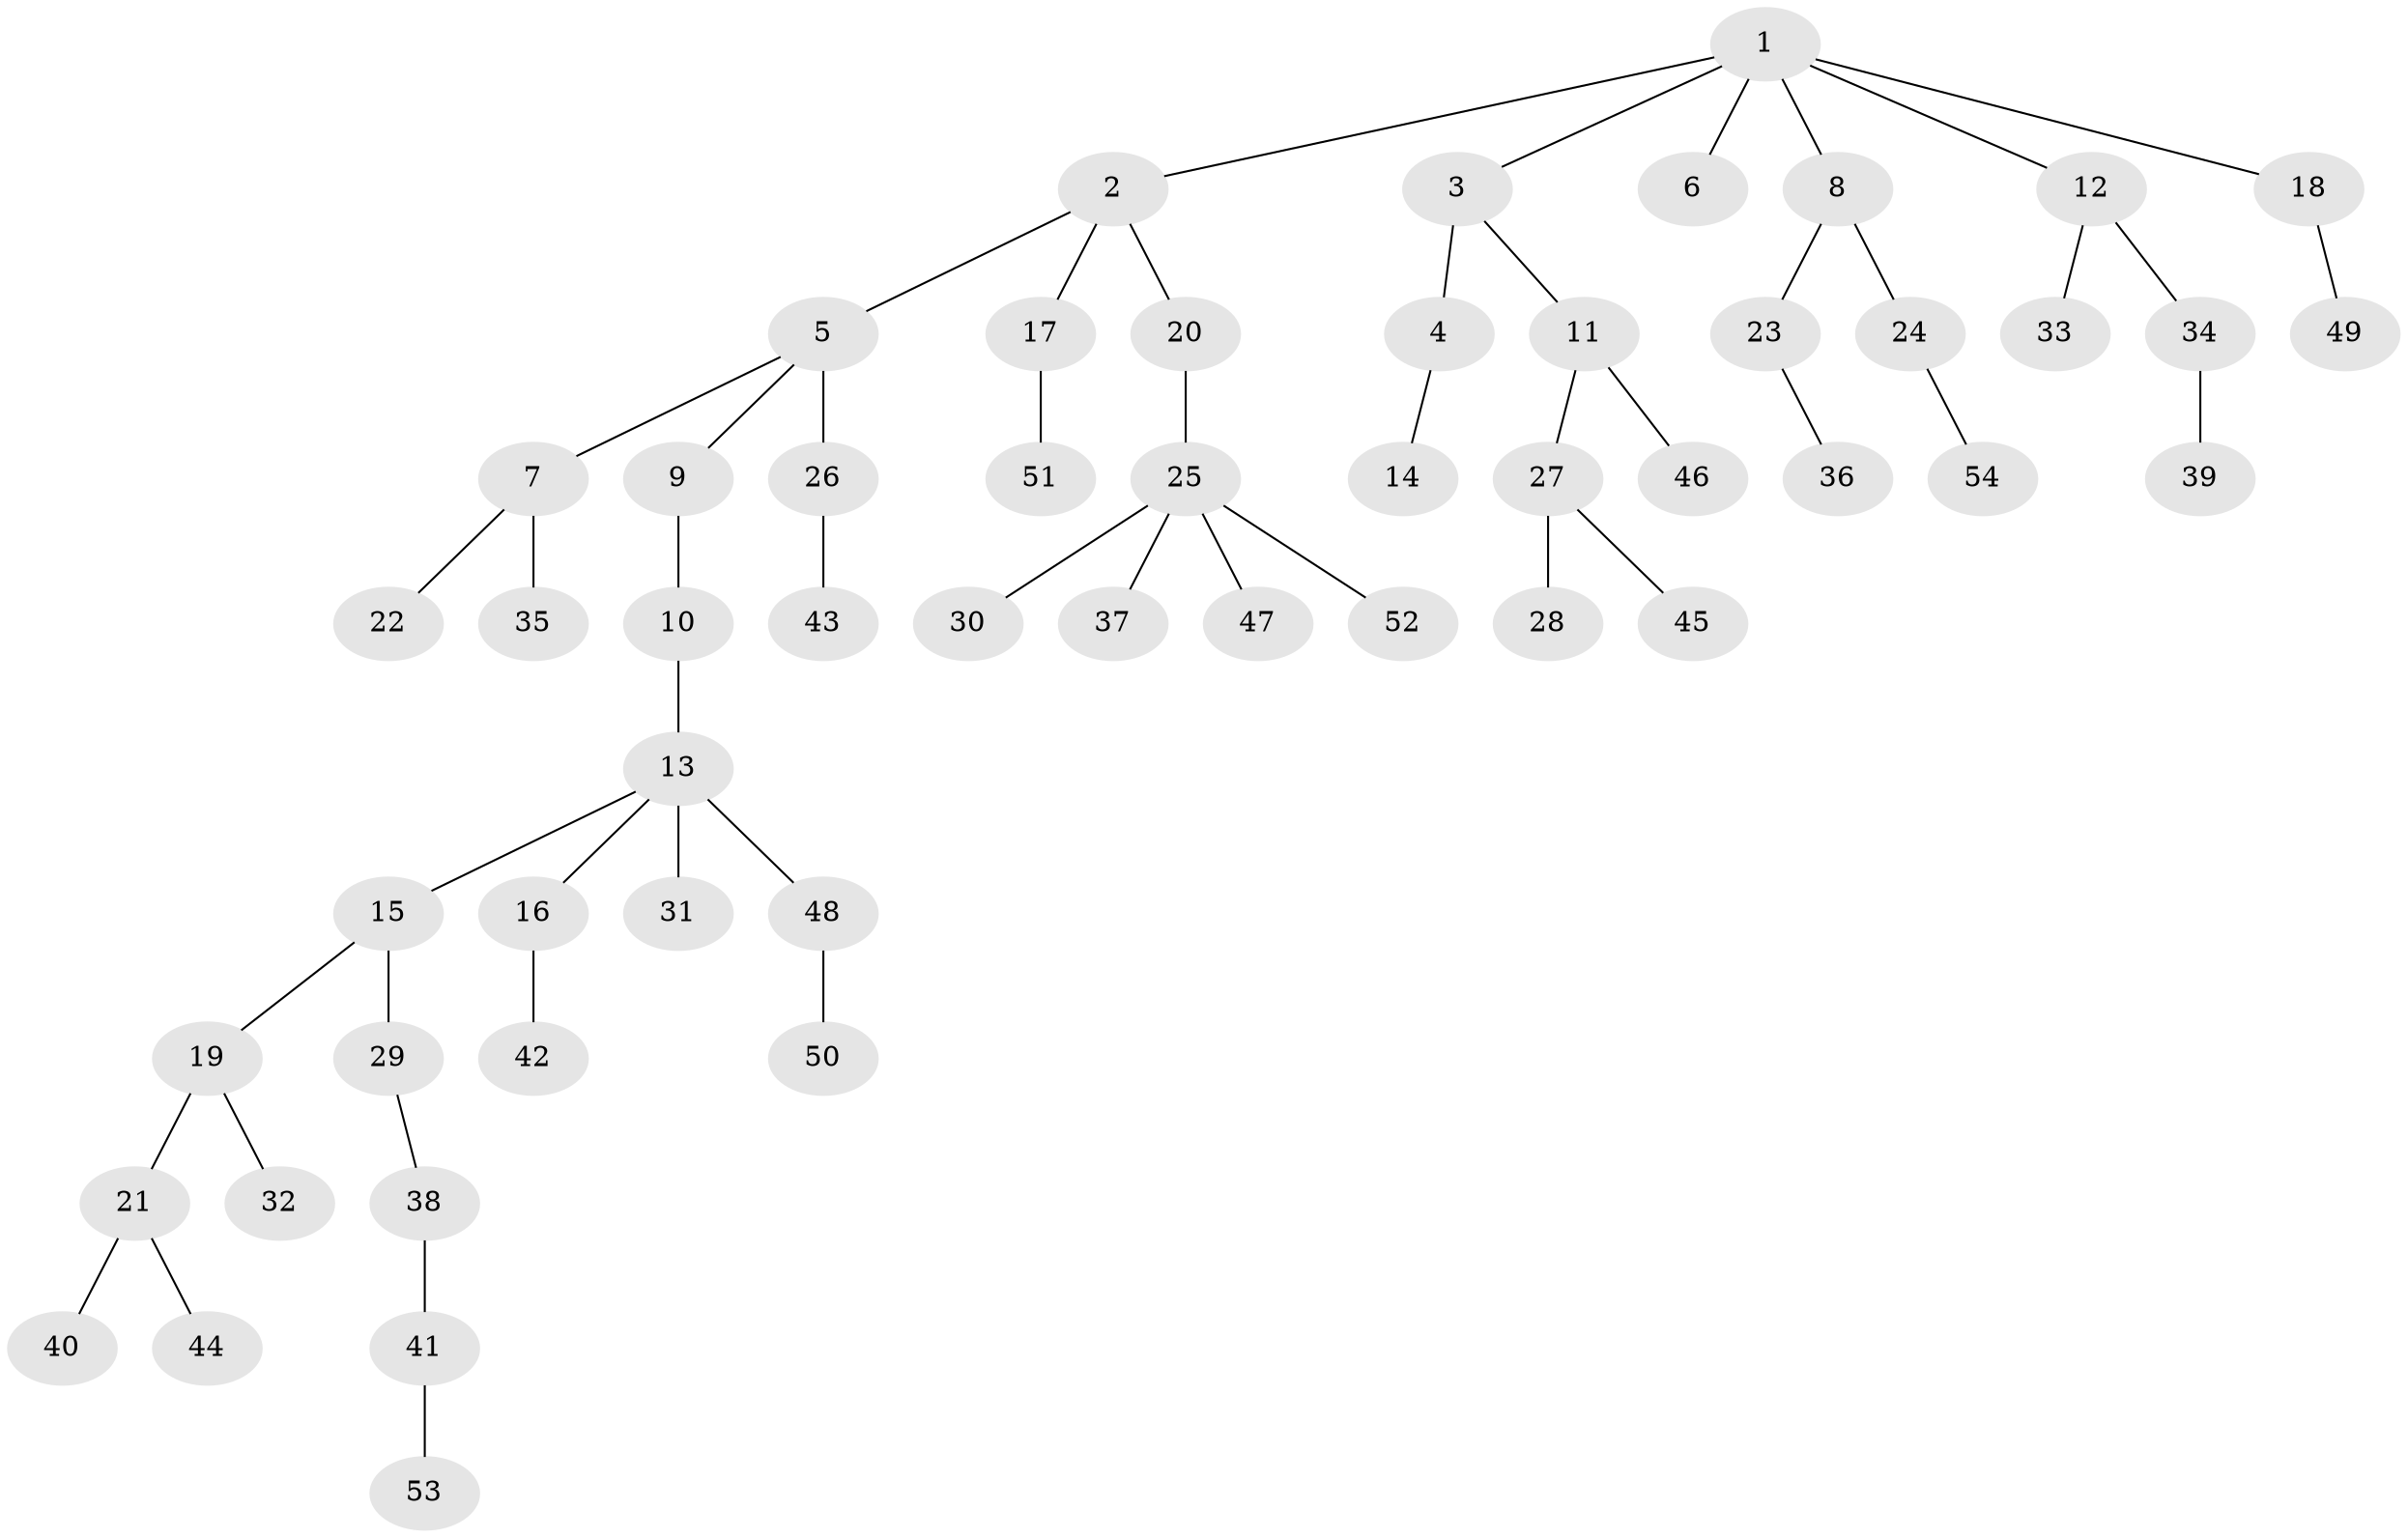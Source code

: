 // original degree distribution, {7: 0.009345794392523364, 4: 0.08411214953271028, 5: 0.04672897196261682, 2: 0.2616822429906542, 3: 0.11214953271028037, 1: 0.48598130841121495}
// Generated by graph-tools (version 1.1) at 2025/36/03/09/25 02:36:55]
// undirected, 54 vertices, 53 edges
graph export_dot {
graph [start="1"]
  node [color=gray90,style=filled];
  1;
  2;
  3;
  4;
  5;
  6;
  7;
  8;
  9;
  10;
  11;
  12;
  13;
  14;
  15;
  16;
  17;
  18;
  19;
  20;
  21;
  22;
  23;
  24;
  25;
  26;
  27;
  28;
  29;
  30;
  31;
  32;
  33;
  34;
  35;
  36;
  37;
  38;
  39;
  40;
  41;
  42;
  43;
  44;
  45;
  46;
  47;
  48;
  49;
  50;
  51;
  52;
  53;
  54;
  1 -- 2 [weight=1.0];
  1 -- 3 [weight=1.0];
  1 -- 6 [weight=1.0];
  1 -- 8 [weight=1.0];
  1 -- 12 [weight=1.0];
  1 -- 18 [weight=1.0];
  2 -- 5 [weight=1.0];
  2 -- 17 [weight=1.0];
  2 -- 20 [weight=1.0];
  3 -- 4 [weight=2.0];
  3 -- 11 [weight=1.0];
  4 -- 14 [weight=1.0];
  5 -- 7 [weight=1.0];
  5 -- 9 [weight=1.0];
  5 -- 26 [weight=1.0];
  7 -- 22 [weight=1.0];
  7 -- 35 [weight=1.0];
  8 -- 23 [weight=1.0];
  8 -- 24 [weight=1.0];
  9 -- 10 [weight=1.0];
  10 -- 13 [weight=1.0];
  11 -- 27 [weight=1.0];
  11 -- 46 [weight=1.0];
  12 -- 33 [weight=1.0];
  12 -- 34 [weight=2.0];
  13 -- 15 [weight=1.0];
  13 -- 16 [weight=1.0];
  13 -- 31 [weight=2.0];
  13 -- 48 [weight=1.0];
  15 -- 19 [weight=1.0];
  15 -- 29 [weight=1.0];
  16 -- 42 [weight=1.0];
  17 -- 51 [weight=1.0];
  18 -- 49 [weight=1.0];
  19 -- 21 [weight=2.0];
  19 -- 32 [weight=1.0];
  20 -- 25 [weight=1.0];
  21 -- 40 [weight=1.0];
  21 -- 44 [weight=1.0];
  23 -- 36 [weight=1.0];
  24 -- 54 [weight=1.0];
  25 -- 30 [weight=1.0];
  25 -- 37 [weight=1.0];
  25 -- 47 [weight=1.0];
  25 -- 52 [weight=1.0];
  26 -- 43 [weight=1.0];
  27 -- 28 [weight=1.0];
  27 -- 45 [weight=1.0];
  29 -- 38 [weight=1.0];
  34 -- 39 [weight=1.0];
  38 -- 41 [weight=1.0];
  41 -- 53 [weight=1.0];
  48 -- 50 [weight=1.0];
}
